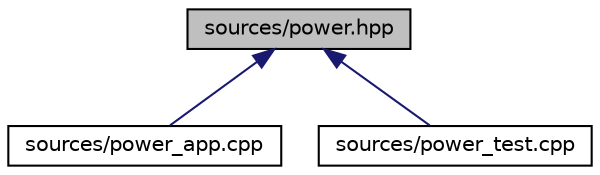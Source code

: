 digraph "sources/power.hpp"
{
 // LATEX_PDF_SIZE
  edge [fontname="Helvetica",fontsize="10",labelfontname="Helvetica",labelfontsize="10"];
  node [fontname="Helvetica",fontsize="10",shape=record];
  Node1 [label="sources/power.hpp",height=0.2,width=0.4,color="black", fillcolor="grey75", style="filled", fontcolor="black",tooltip=" "];
  Node1 -> Node2 [dir="back",color="midnightblue",fontsize="10",style="solid",fontname="Helvetica"];
  Node2 [label="sources/power_app.cpp",height=0.2,width=0.4,color="black", fillcolor="white", style="filled",URL="$power__app_8cpp.html",tooltip=" "];
  Node1 -> Node3 [dir="back",color="midnightblue",fontsize="10",style="solid",fontname="Helvetica"];
  Node3 [label="sources/power_test.cpp",height=0.2,width=0.4,color="black", fillcolor="white", style="filled",URL="$power__test_8cpp.html",tooltip=" "];
}
